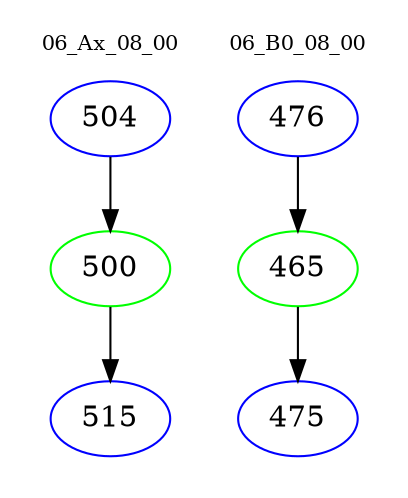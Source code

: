 digraph{
subgraph cluster_0 {
color = white
label = "06_Ax_08_00";
fontsize=10;
T0_504 [label="504", color="blue"]
T0_504 -> T0_500 [color="black"]
T0_500 [label="500", color="green"]
T0_500 -> T0_515 [color="black"]
T0_515 [label="515", color="blue"]
}
subgraph cluster_1 {
color = white
label = "06_B0_08_00";
fontsize=10;
T1_476 [label="476", color="blue"]
T1_476 -> T1_465 [color="black"]
T1_465 [label="465", color="green"]
T1_465 -> T1_475 [color="black"]
T1_475 [label="475", color="blue"]
}
}
